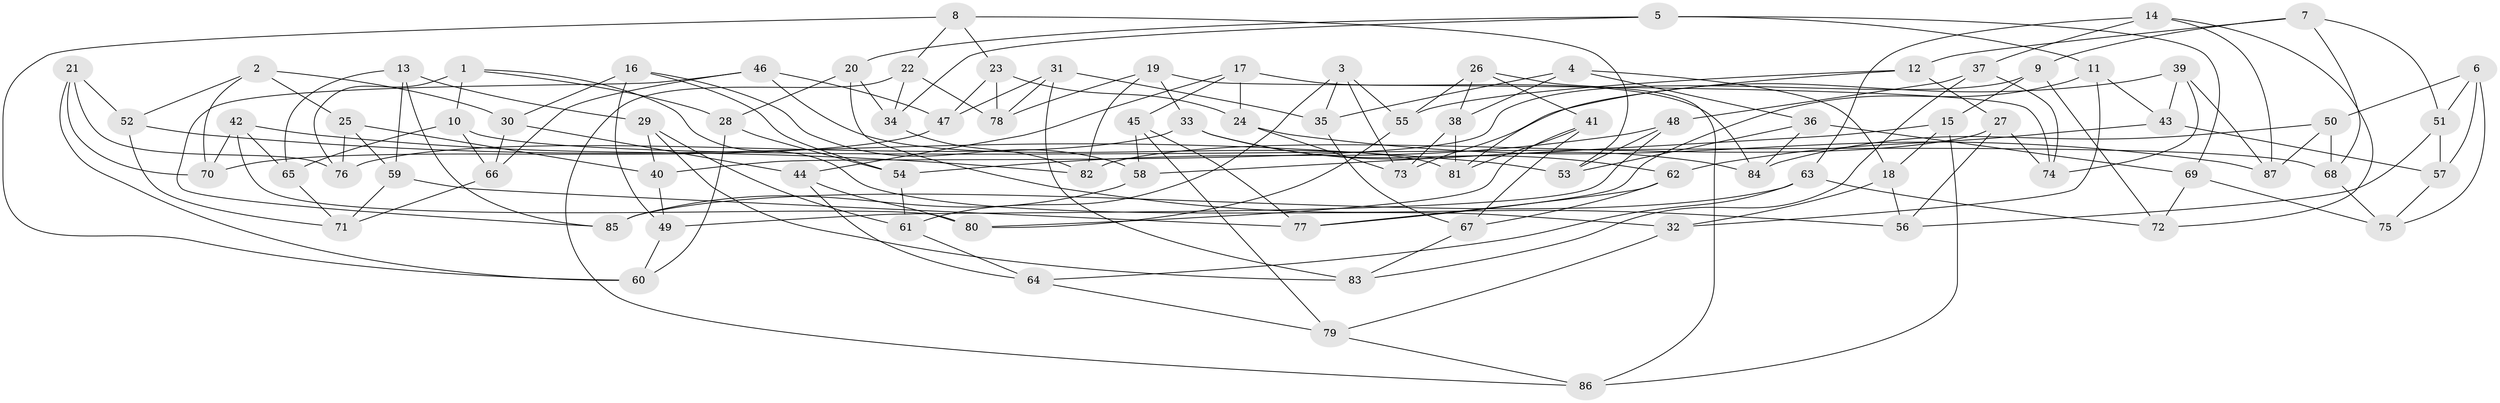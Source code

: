 // coarse degree distribution, {6: 0.36666666666666664, 4: 0.5666666666666667, 5: 0.06666666666666667}
// Generated by graph-tools (version 1.1) at 2025/24/03/03/25 07:24:25]
// undirected, 87 vertices, 174 edges
graph export_dot {
graph [start="1"]
  node [color=gray90,style=filled];
  1;
  2;
  3;
  4;
  5;
  6;
  7;
  8;
  9;
  10;
  11;
  12;
  13;
  14;
  15;
  16;
  17;
  18;
  19;
  20;
  21;
  22;
  23;
  24;
  25;
  26;
  27;
  28;
  29;
  30;
  31;
  32;
  33;
  34;
  35;
  36;
  37;
  38;
  39;
  40;
  41;
  42;
  43;
  44;
  45;
  46;
  47;
  48;
  49;
  50;
  51;
  52;
  53;
  54;
  55;
  56;
  57;
  58;
  59;
  60;
  61;
  62;
  63;
  64;
  65;
  66;
  67;
  68;
  69;
  70;
  71;
  72;
  73;
  74;
  75;
  76;
  77;
  78;
  79;
  80;
  81;
  82;
  83;
  84;
  85;
  86;
  87;
  1 -- 76;
  1 -- 28;
  1 -- 32;
  1 -- 10;
  2 -- 70;
  2 -- 25;
  2 -- 52;
  2 -- 30;
  3 -- 35;
  3 -- 61;
  3 -- 73;
  3 -- 55;
  4 -- 18;
  4 -- 36;
  4 -- 35;
  4 -- 38;
  5 -- 11;
  5 -- 34;
  5 -- 69;
  5 -- 20;
  6 -- 57;
  6 -- 75;
  6 -- 50;
  6 -- 51;
  7 -- 12;
  7 -- 51;
  7 -- 68;
  7 -- 9;
  8 -- 22;
  8 -- 23;
  8 -- 60;
  8 -- 53;
  9 -- 40;
  9 -- 15;
  9 -- 72;
  10 -- 68;
  10 -- 66;
  10 -- 65;
  11 -- 77;
  11 -- 32;
  11 -- 43;
  12 -- 55;
  12 -- 81;
  12 -- 27;
  13 -- 85;
  13 -- 65;
  13 -- 29;
  13 -- 59;
  14 -- 72;
  14 -- 37;
  14 -- 63;
  14 -- 87;
  15 -- 58;
  15 -- 18;
  15 -- 86;
  16 -- 30;
  16 -- 58;
  16 -- 49;
  16 -- 54;
  17 -- 84;
  17 -- 44;
  17 -- 24;
  17 -- 45;
  18 -- 56;
  18 -- 32;
  19 -- 33;
  19 -- 74;
  19 -- 82;
  19 -- 78;
  20 -- 28;
  20 -- 34;
  20 -- 56;
  21 -- 60;
  21 -- 52;
  21 -- 70;
  21 -- 76;
  22 -- 86;
  22 -- 34;
  22 -- 78;
  23 -- 24;
  23 -- 78;
  23 -- 47;
  24 -- 87;
  24 -- 73;
  25 -- 76;
  25 -- 59;
  25 -- 40;
  26 -- 55;
  26 -- 86;
  26 -- 41;
  26 -- 38;
  27 -- 56;
  27 -- 74;
  27 -- 82;
  28 -- 60;
  28 -- 54;
  29 -- 61;
  29 -- 83;
  29 -- 40;
  30 -- 44;
  30 -- 66;
  31 -- 47;
  31 -- 78;
  31 -- 35;
  31 -- 83;
  32 -- 79;
  33 -- 76;
  33 -- 62;
  33 -- 84;
  34 -- 82;
  35 -- 67;
  36 -- 53;
  36 -- 84;
  36 -- 69;
  37 -- 48;
  37 -- 74;
  37 -- 83;
  38 -- 81;
  38 -- 73;
  39 -- 74;
  39 -- 73;
  39 -- 87;
  39 -- 43;
  40 -- 49;
  41 -- 67;
  41 -- 80;
  41 -- 81;
  42 -- 80;
  42 -- 82;
  42 -- 65;
  42 -- 70;
  43 -- 62;
  43 -- 57;
  44 -- 80;
  44 -- 64;
  45 -- 79;
  45 -- 77;
  45 -- 58;
  46 -- 47;
  46 -- 85;
  46 -- 66;
  46 -- 81;
  47 -- 70;
  48 -- 53;
  48 -- 49;
  48 -- 54;
  49 -- 60;
  50 -- 68;
  50 -- 87;
  50 -- 84;
  51 -- 56;
  51 -- 57;
  52 -- 71;
  52 -- 53;
  54 -- 61;
  55 -- 80;
  57 -- 75;
  58 -- 85;
  59 -- 77;
  59 -- 71;
  61 -- 64;
  62 -- 67;
  62 -- 77;
  63 -- 85;
  63 -- 64;
  63 -- 72;
  64 -- 79;
  65 -- 71;
  66 -- 71;
  67 -- 83;
  68 -- 75;
  69 -- 75;
  69 -- 72;
  79 -- 86;
}
